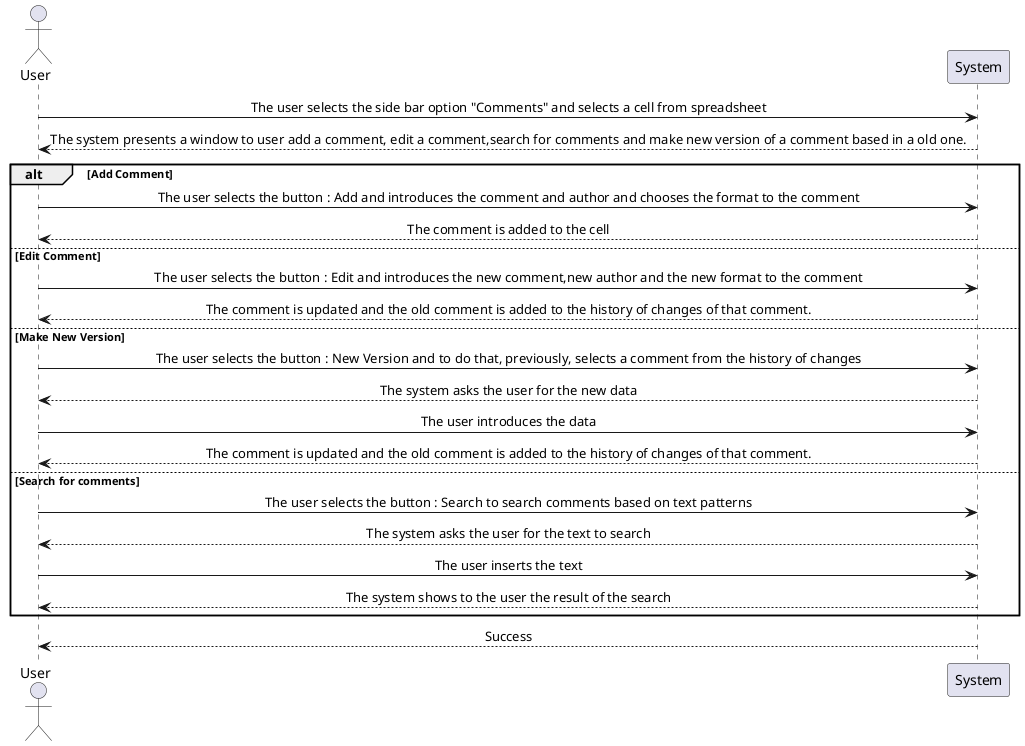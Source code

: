 @startuml core02_03_analysis_SSD.png
  
  skinparam SequenceMessageAlign center
  Actor User
  participant System
 
    User -> System : The user selects the side bar option "Comments" and selects a cell from spreadsheet
    System --> User : The system presents a window to user add a comment, edit a comment,search for comments and make new version of a comment based in a old one.
        alt Add Comment
            User ->System :The user selects the button : Add and introduces the comment and author and chooses the format to the comment
            System --> User : The comment is added to the cell
        else Edit Comment 
            User ->System :The user selects the button : Edit and introduces the new comment,new author and the new format to the comment
            System --> User : The comment is updated and the old comment is added to the history of changes of that comment.
        else Make New Version
            User ->System :The user selects the button : New Version and to do that, previously, selects a comment from the history of changes
            System --> User : The system asks the user for the new data
            User -> System : The user introduces the data
            System --> User : The comment is updated and the old comment is added to the history of changes of that comment.
       else Search for comments
            User -> System :The user selects the button : Search to search comments based on text patterns
            System --> User : The system asks the user for the text to search
            User -> System : The user inserts the text
            System --> User : The system shows to the user the result of the search
        end  
        System --> User : Success
@enduml